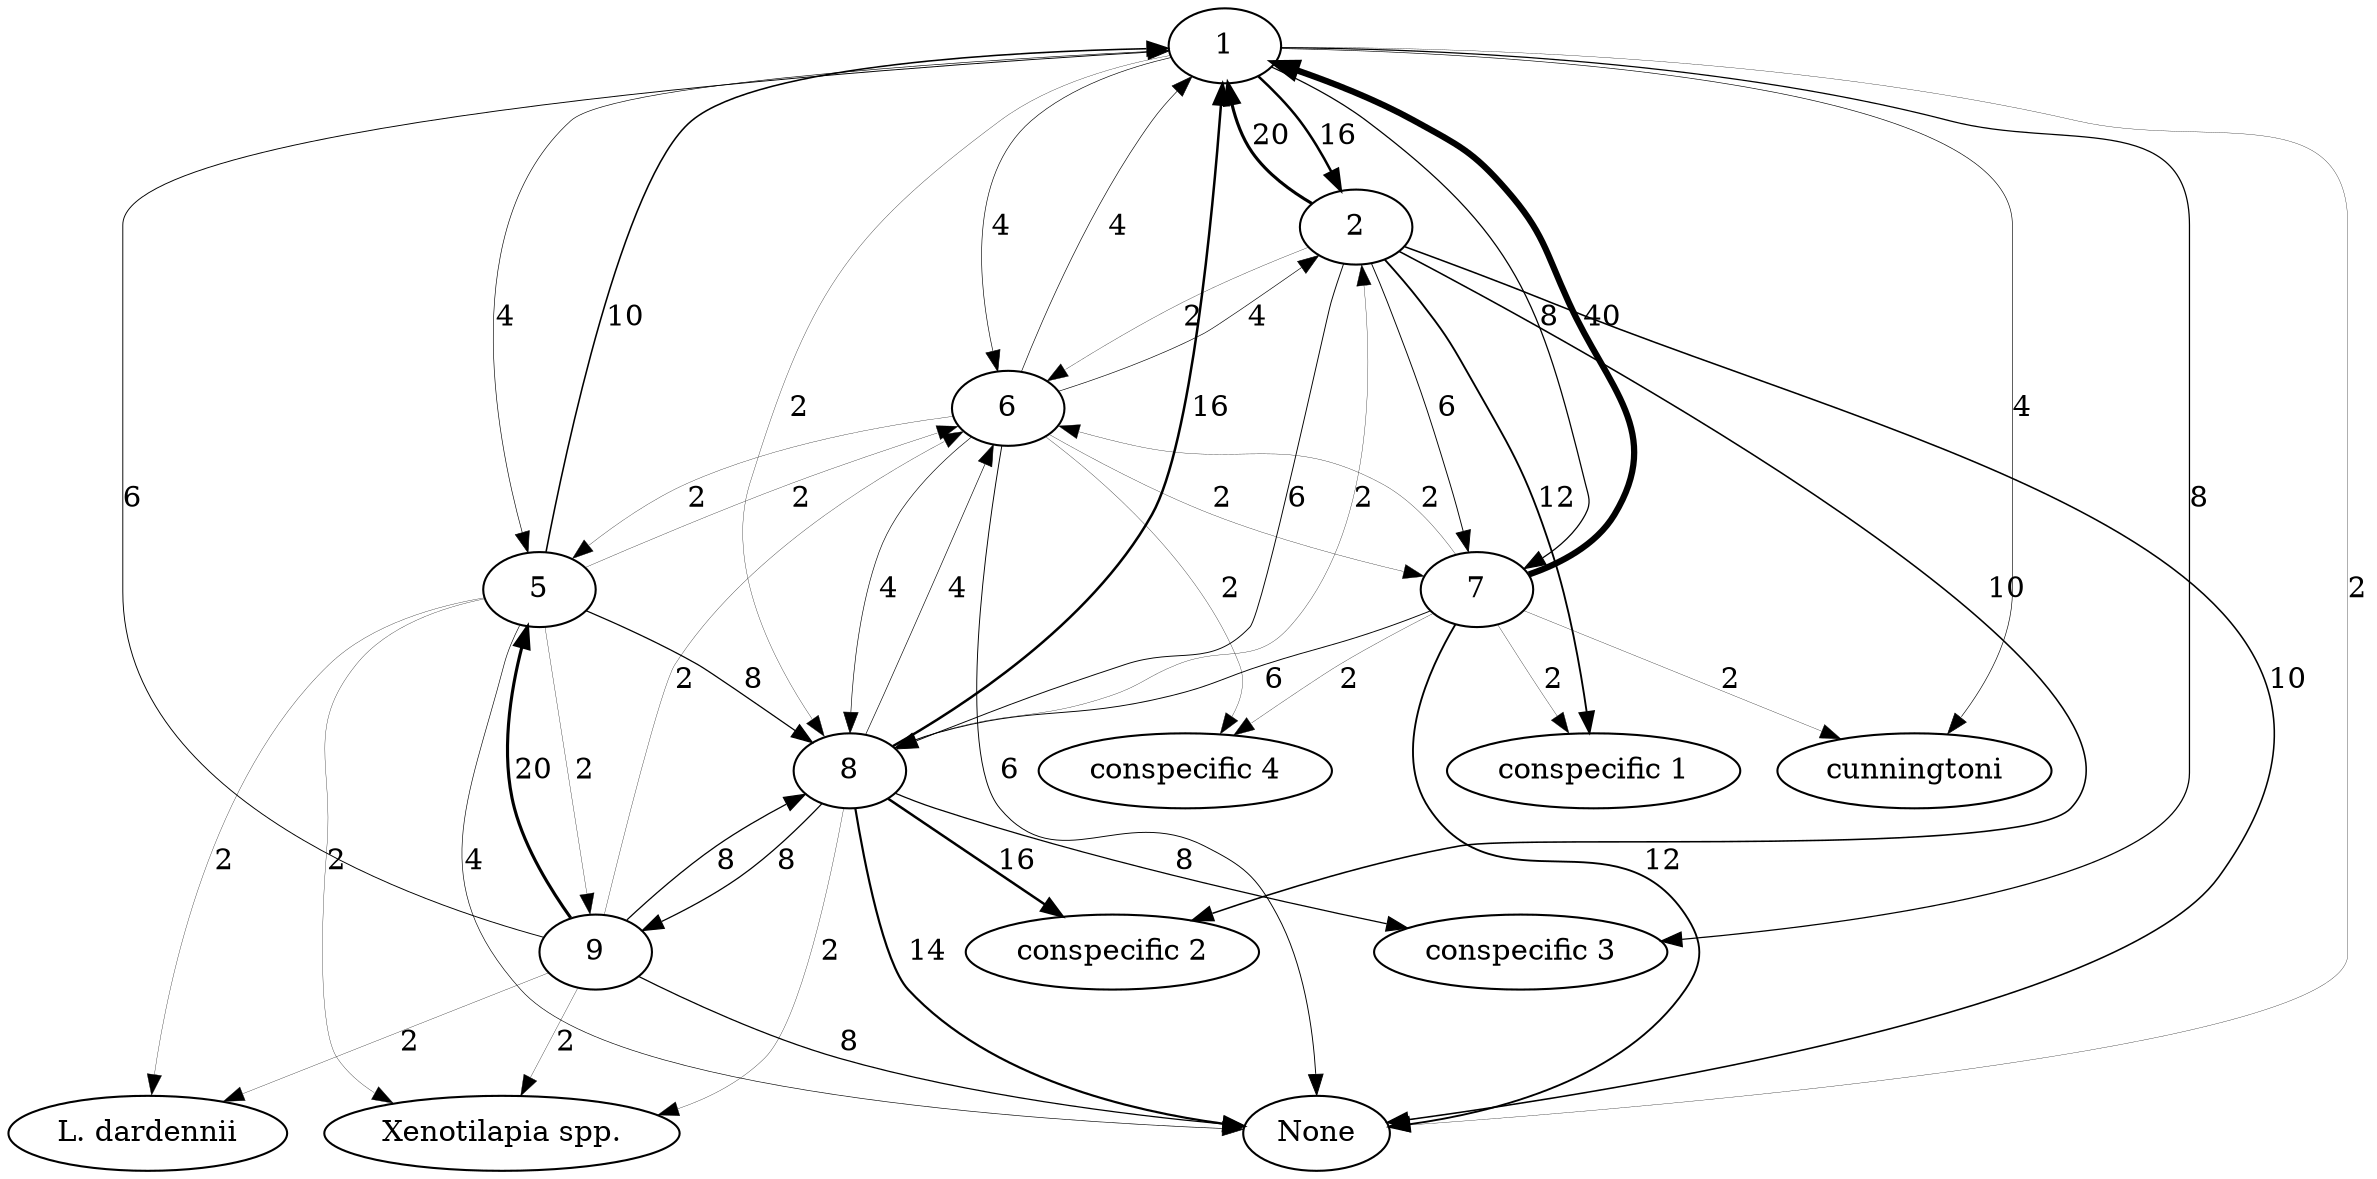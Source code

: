 strict digraph  {
1;
2;
5;
6;
7;
8;
None;
"conspecific 3";
cunningtoni;
"conspecific 1";
"conspecific 2";
9;
"L. dardennii";
"Xenotilapia spp.";
"conspecific 4";
1 -> 2  [label=16, penwidth="1.2"];
1 -> 5  [label=4, penwidth="0.3"];
1 -> 6  [label=4, penwidth="0.3"];
1 -> 7  [label=8, penwidth="0.6"];
1 -> 8  [label=2, penwidth="0.15"];
1 -> None  [label=2, penwidth="0.15"];
1 -> "conspecific 3"  [label=8, penwidth="0.6"];
1 -> cunningtoni  [label=4, penwidth="0.3"];
2 -> 1  [label=20, penwidth="1.5"];
2 -> 6  [label=2, penwidth="0.15"];
2 -> 7  [label=6, penwidth="0.45"];
2 -> 8  [label=6, penwidth="0.45"];
2 -> None  [label=10, penwidth="0.75"];
2 -> "conspecific 1"  [label=12, penwidth="0.9"];
2 -> "conspecific 2"  [label=10, penwidth="0.75"];
5 -> 1  [label=10, penwidth="0.75"];
5 -> 6  [label=2, penwidth="0.15"];
5 -> 8  [label=8, penwidth="0.6"];
5 -> 9  [label=2, penwidth="0.15"];
5 -> "L. dardennii"  [label=2, penwidth="0.15"];
5 -> None  [label=4, penwidth="0.3"];
5 -> "Xenotilapia spp."  [label=2, penwidth="0.15"];
6 -> 1  [label=4, penwidth="0.3"];
6 -> 2  [label=4, penwidth="0.3"];
6 -> 5  [label=2, penwidth="0.15"];
6 -> 7  [label=2, penwidth="0.15"];
6 -> 8  [label=4, penwidth="0.3"];
6 -> None  [label=6, penwidth="0.45"];
6 -> "conspecific 4"  [label=2, penwidth="0.15"];
7 -> 1  [label=40, penwidth="3.0"];
7 -> 6  [label=2, penwidth="0.15"];
7 -> 8  [label=6, penwidth="0.45"];
7 -> None  [label=12, penwidth="0.9"];
7 -> "conspecific 1"  [label=2, penwidth="0.15"];
7 -> "conspecific 4"  [label=2, penwidth="0.15"];
7 -> cunningtoni  [label=2, penwidth="0.15"];
8 -> 1  [label=16, penwidth="1.2"];
8 -> 2  [label=2, penwidth="0.15"];
8 -> 6  [label=4, penwidth="0.3"];
8 -> 9  [label=8, penwidth="0.6"];
8 -> None  [label=14, penwidth="1.05"];
8 -> "Xenotilapia spp."  [label=2, penwidth="0.15"];
8 -> "conspecific 2"  [label=16, penwidth="1.2"];
8 -> "conspecific 3"  [label=8, penwidth="0.6"];
9 -> 1  [label=6, penwidth="0.45"];
9 -> 5  [label=20, penwidth="1.5"];
9 -> 6  [label=2, penwidth="0.15"];
9 -> 8  [label=8, penwidth="0.6"];
9 -> "L. dardennii"  [label=2, penwidth="0.15"];
9 -> None  [label=8, penwidth="0.6"];
9 -> "Xenotilapia spp."  [label=2, penwidth="0.15"];
}
